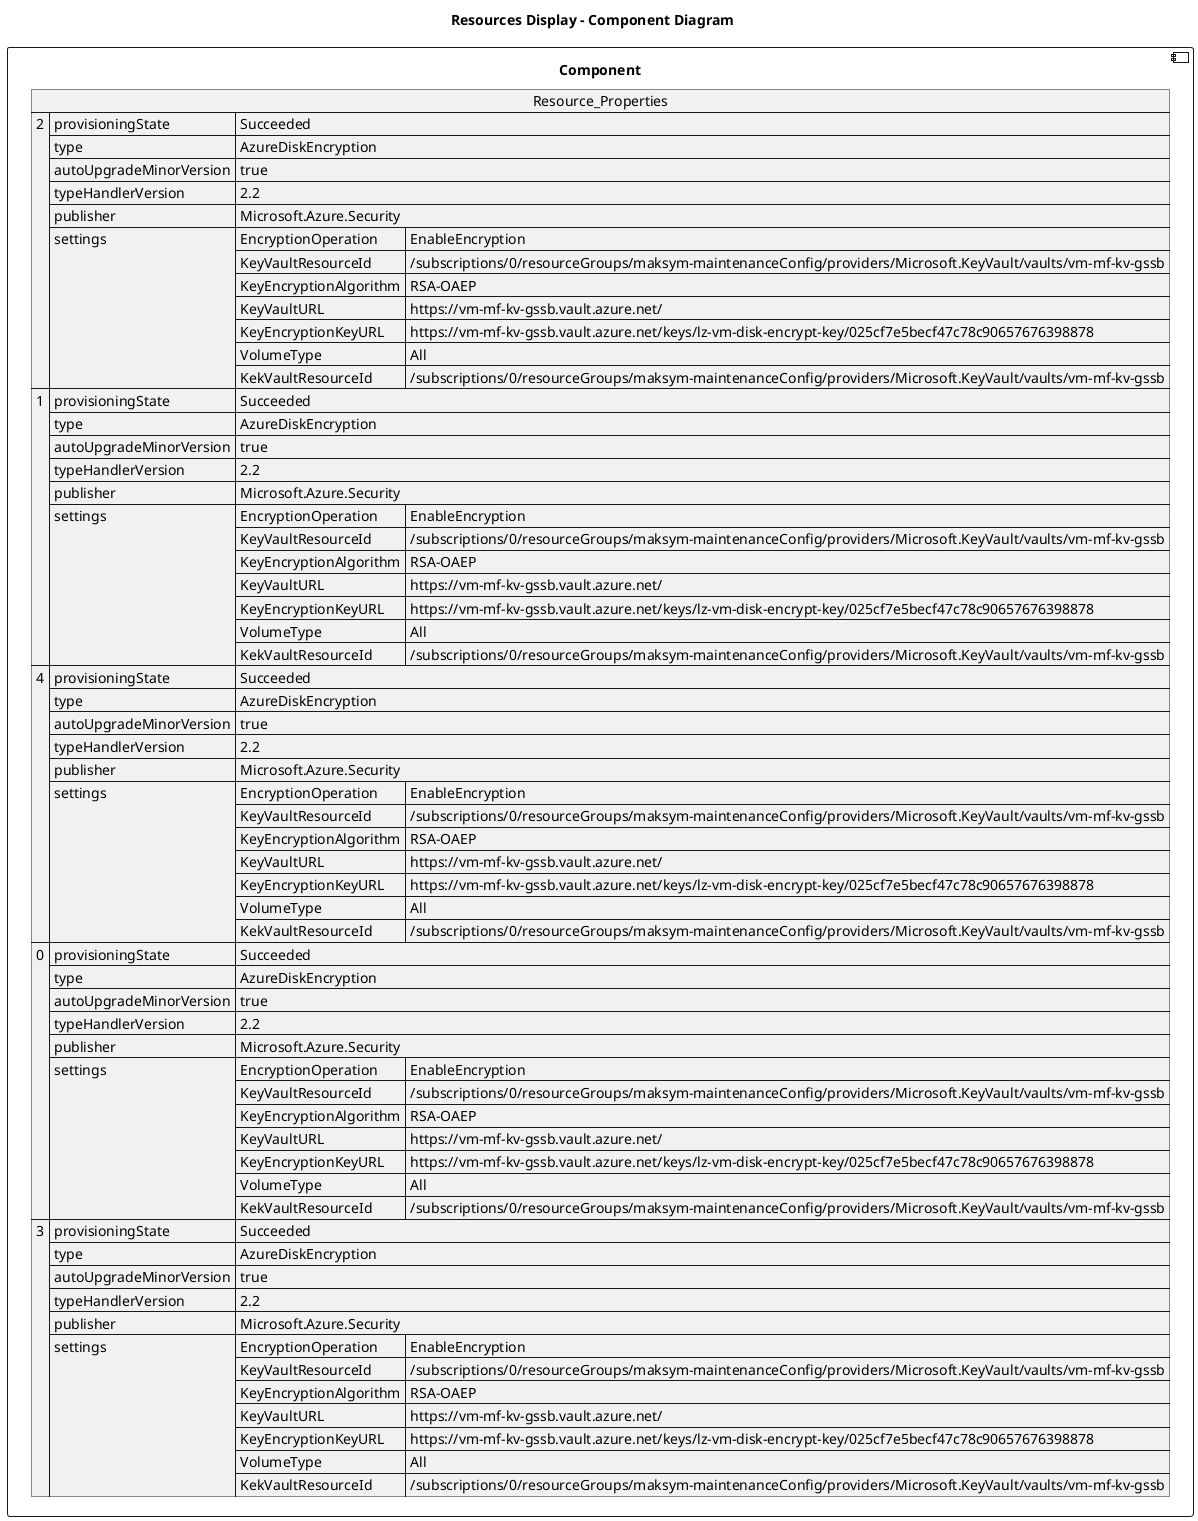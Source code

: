 @startuml

title Resources Display - Component Diagram

component Component {

json  Resource_Properties {
  "2": {
    "provisioningState": "Succeeded",
    "type": "AzureDiskEncryption",
    "autoUpgradeMinorVersion": true,
    "typeHandlerVersion": "2.2",
    "publisher": "Microsoft.Azure.Security",
    "settings": {
      "EncryptionOperation": "EnableEncryption",
      "KeyVaultResourceId": "/subscriptions/0/resourceGroups/maksym-maintenanceConfig/providers/Microsoft.KeyVault/vaults/vm-mf-kv-gssb",
      "KeyEncryptionAlgorithm": "RSA-OAEP",
      "KeyVaultURL": "https://vm-mf-kv-gssb.vault.azure.net/",
      "KeyEncryptionKeyURL": "https://vm-mf-kv-gssb.vault.azure.net/keys/lz-vm-disk-encrypt-key/025cf7e5becf47c78c90657676398878",
      "VolumeType": "All",
      "KekVaultResourceId": "/subscriptions/0/resourceGroups/maksym-maintenanceConfig/providers/Microsoft.KeyVault/vaults/vm-mf-kv-gssb"
    }
  },
  "1": {
    "provisioningState": "Succeeded",
    "type": "AzureDiskEncryption",
    "autoUpgradeMinorVersion": true,
    "typeHandlerVersion": "2.2",
    "publisher": "Microsoft.Azure.Security",
    "settings": {
      "EncryptionOperation": "EnableEncryption",
      "KeyVaultResourceId": "/subscriptions/0/resourceGroups/maksym-maintenanceConfig/providers/Microsoft.KeyVault/vaults/vm-mf-kv-gssb",
      "KeyEncryptionAlgorithm": "RSA-OAEP",
      "KeyVaultURL": "https://vm-mf-kv-gssb.vault.azure.net/",
      "KeyEncryptionKeyURL": "https://vm-mf-kv-gssb.vault.azure.net/keys/lz-vm-disk-encrypt-key/025cf7e5becf47c78c90657676398878",
      "VolumeType": "All",
      "KekVaultResourceId": "/subscriptions/0/resourceGroups/maksym-maintenanceConfig/providers/Microsoft.KeyVault/vaults/vm-mf-kv-gssb"
    }
  },
  "4": {
    "provisioningState": "Succeeded",
    "type": "AzureDiskEncryption",
    "autoUpgradeMinorVersion": true,
    "typeHandlerVersion": "2.2",
    "publisher": "Microsoft.Azure.Security",
    "settings": {
      "EncryptionOperation": "EnableEncryption",
      "KeyVaultResourceId": "/subscriptions/0/resourceGroups/maksym-maintenanceConfig/providers/Microsoft.KeyVault/vaults/vm-mf-kv-gssb",
      "KeyEncryptionAlgorithm": "RSA-OAEP",
      "KeyVaultURL": "https://vm-mf-kv-gssb.vault.azure.net/",
      "KeyEncryptionKeyURL": "https://vm-mf-kv-gssb.vault.azure.net/keys/lz-vm-disk-encrypt-key/025cf7e5becf47c78c90657676398878",
      "VolumeType": "All",
      "KekVaultResourceId": "/subscriptions/0/resourceGroups/maksym-maintenanceConfig/providers/Microsoft.KeyVault/vaults/vm-mf-kv-gssb"
    }
  },
  "0": {
    "provisioningState": "Succeeded",
    "type": "AzureDiskEncryption",
    "autoUpgradeMinorVersion": true,
    "typeHandlerVersion": "2.2",
    "publisher": "Microsoft.Azure.Security",
    "settings": {
      "EncryptionOperation": "EnableEncryption",
      "KeyVaultResourceId": "/subscriptions/0/resourceGroups/maksym-maintenanceConfig/providers/Microsoft.KeyVault/vaults/vm-mf-kv-gssb",
      "KeyEncryptionAlgorithm": "RSA-OAEP",
      "KeyVaultURL": "https://vm-mf-kv-gssb.vault.azure.net/",
      "KeyEncryptionKeyURL": "https://vm-mf-kv-gssb.vault.azure.net/keys/lz-vm-disk-encrypt-key/025cf7e5becf47c78c90657676398878",
      "VolumeType": "All",
      "KekVaultResourceId": "/subscriptions/0/resourceGroups/maksym-maintenanceConfig/providers/Microsoft.KeyVault/vaults/vm-mf-kv-gssb"
    }
  },
  "3": {
    "provisioningState": "Succeeded",
    "type": "AzureDiskEncryption",
    "autoUpgradeMinorVersion": true,
    "typeHandlerVersion": "2.2",
    "publisher": "Microsoft.Azure.Security",
    "settings": {
      "EncryptionOperation": "EnableEncryption",
      "KeyVaultResourceId": "/subscriptions/0/resourceGroups/maksym-maintenanceConfig/providers/Microsoft.KeyVault/vaults/vm-mf-kv-gssb",
      "KeyEncryptionAlgorithm": "RSA-OAEP",
      "KeyVaultURL": "https://vm-mf-kv-gssb.vault.azure.net/",
      "KeyEncryptionKeyURL": "https://vm-mf-kv-gssb.vault.azure.net/keys/lz-vm-disk-encrypt-key/025cf7e5becf47c78c90657676398878",
      "VolumeType": "All",
      "KekVaultResourceId": "/subscriptions/0/resourceGroups/maksym-maintenanceConfig/providers/Microsoft.KeyVault/vaults/vm-mf-kv-gssb"
    }
  }
}
}
@enduml
